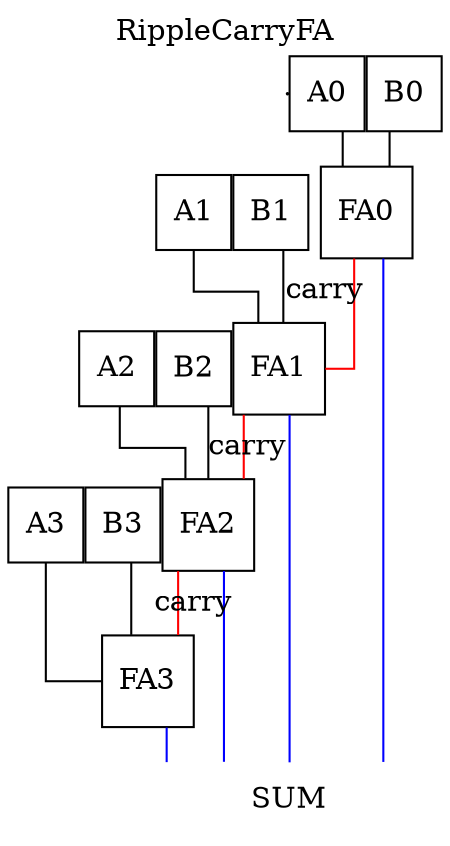       digraph D {
//default
//rankdir="LR";
graph [splines=ortho, nodesep=.01, ranksep=.01, overlap=scale]
edge [arrowhead=none]
labelloc="t";
label="RippleCarryFA (generic alu with N=4)";
         label="RippleCarryFA";
		style=filled;
		//RippleCarryFA [shape=none, label=""]
                RippleCarryFA [shape=point,width=.01,height=.1];
		Y [shape=none, width=2 label="SUM"]
		node [shape=square]
		A0 -> FA0
		B0 -> FA0
		A1 -> FA1
		B1 -> FA1
		A2 -> FA2
		B2 -> FA2
		A3 -> FA3
		B3 -> FA3

		edge [color=red, label="carry"]
		FA0->FA1->FA2->FA3
		edge [color=blue, label=""] 
		FA0 -> Y
  		FA1 -> Y
		FA2 -> Y
		FA3 -> Y

		
} 
